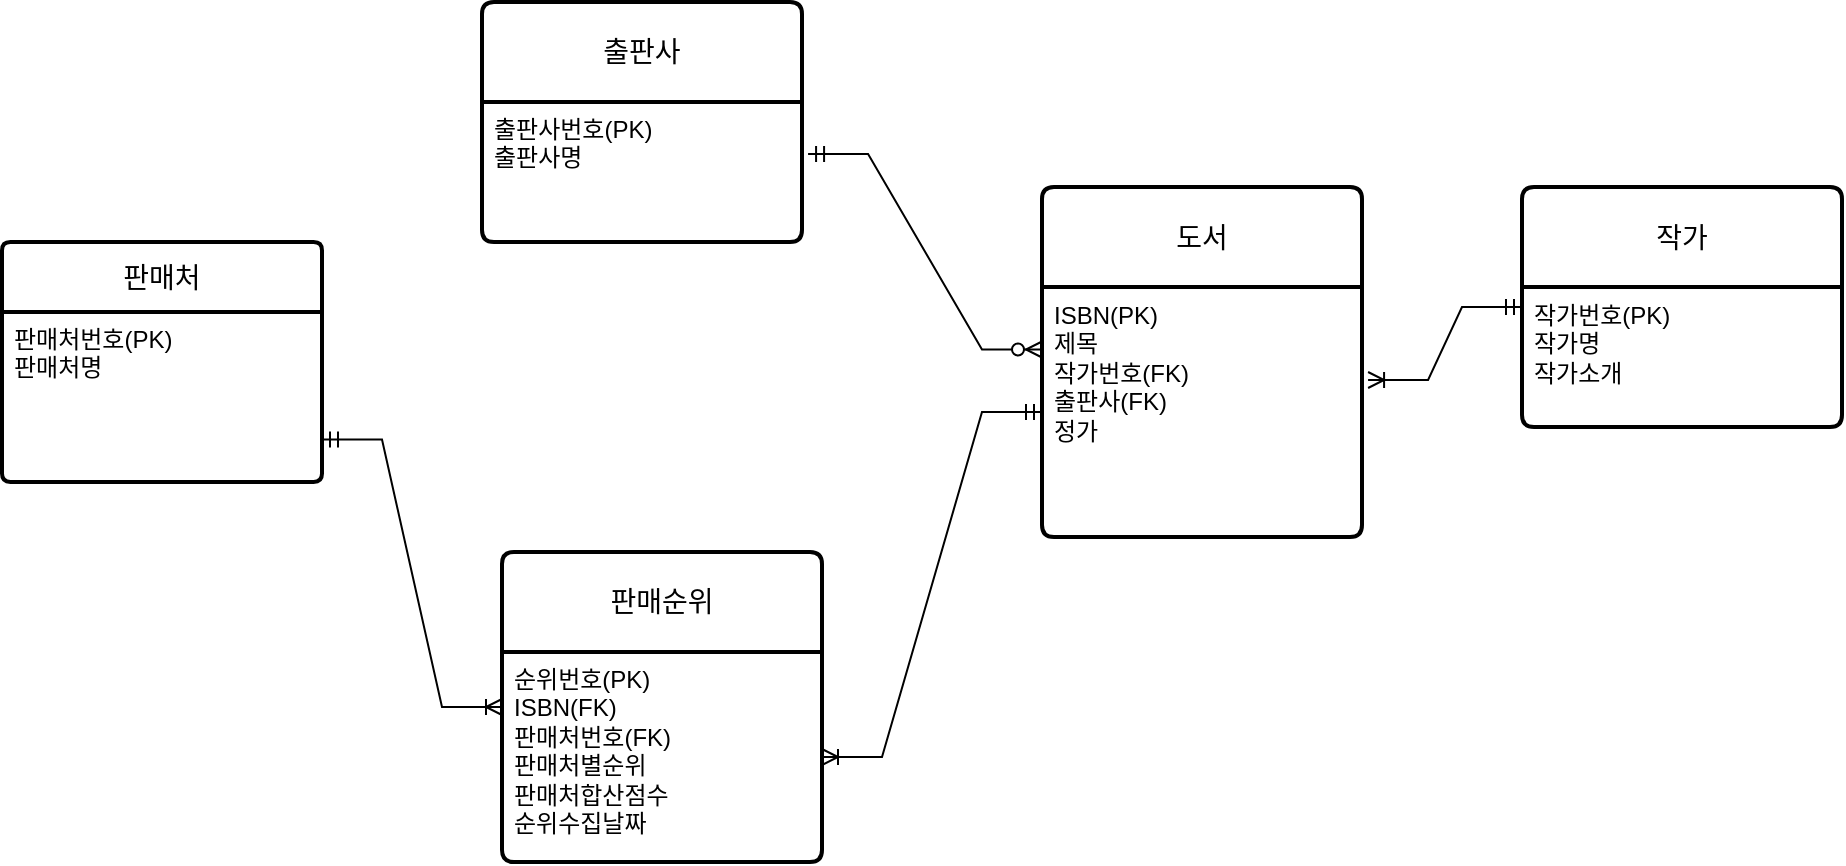 <mxfile version="23.1.7" type="google">
  <diagram name="Page-1" id="2ca16b54-16f6-2749-3443-fa8db7711227">
    <mxGraphModel grid="1" page="1" gridSize="10" guides="1" tooltips="1" connect="1" arrows="1" fold="1" pageScale="1" pageWidth="1100" pageHeight="850" background="none" math="0" shadow="0">
      <root>
        <mxCell id="0" />
        <mxCell id="1" parent="0" />
        <mxCell id="qVjWGEyqw6IPw_FK09M--2" value="판매처" style="swimlane;childLayout=stackLayout;horizontal=1;startSize=35;horizontalStack=0;rounded=1;fontSize=14;fontStyle=0;strokeWidth=2;resizeParent=0;resizeLast=1;shadow=0;dashed=0;align=center;arcSize=4;whiteSpace=wrap;html=1;" vertex="1" parent="1">
          <mxGeometry x="30" y="250" width="160" height="120" as="geometry">
            <mxRectangle x="490" y="135" width="80" height="50" as="alternateBounds" />
          </mxGeometry>
        </mxCell>
        <mxCell id="qVjWGEyqw6IPw_FK09M--3" value="판매처번호(PK)&lt;br&gt;판매처명" style="align=left;strokeColor=none;fillColor=none;spacingLeft=4;fontSize=12;verticalAlign=top;resizable=0;rotatable=0;part=1;html=1;" vertex="1" parent="qVjWGEyqw6IPw_FK09M--2">
          <mxGeometry y="35" width="160" height="85" as="geometry" />
        </mxCell>
        <mxCell id="qVjWGEyqw6IPw_FK09M--8" value="출판사" style="swimlane;childLayout=stackLayout;horizontal=1;startSize=50;horizontalStack=0;rounded=1;fontSize=14;fontStyle=0;strokeWidth=2;resizeParent=0;resizeLast=1;shadow=0;dashed=0;align=center;arcSize=4;whiteSpace=wrap;html=1;" vertex="1" parent="1">
          <mxGeometry x="270" y="130" width="160" height="120" as="geometry" />
        </mxCell>
        <mxCell id="qVjWGEyqw6IPw_FK09M--9" value="출판사번호(PK)&lt;br&gt;출판사명&lt;div&gt;&lt;br/&gt;&lt;/div&gt;" style="align=left;strokeColor=none;fillColor=none;spacingLeft=4;fontSize=12;verticalAlign=top;resizable=0;rotatable=0;part=1;html=1;" vertex="1" parent="qVjWGEyqw6IPw_FK09M--8">
          <mxGeometry y="50" width="160" height="70" as="geometry" />
        </mxCell>
        <mxCell id="qVjWGEyqw6IPw_FK09M--10" value="작가" style="swimlane;childLayout=stackLayout;horizontal=1;startSize=50;horizontalStack=0;rounded=1;fontSize=14;fontStyle=0;strokeWidth=2;resizeParent=0;resizeLast=1;shadow=0;dashed=0;align=center;arcSize=4;whiteSpace=wrap;html=1;" vertex="1" parent="1">
          <mxGeometry x="790" y="222.5" width="160" height="120" as="geometry" />
        </mxCell>
        <mxCell id="qVjWGEyqw6IPw_FK09M--11" value="작가번호(PK)&lt;br&gt;작가명&lt;br&gt;작가소개" style="align=left;strokeColor=none;fillColor=none;spacingLeft=4;fontSize=12;verticalAlign=top;resizable=0;rotatable=0;part=1;html=1;" vertex="1" parent="qVjWGEyqw6IPw_FK09M--10">
          <mxGeometry y="50" width="160" height="70" as="geometry" />
        </mxCell>
        <mxCell id="qVjWGEyqw6IPw_FK09M--12" value="도서" style="swimlane;childLayout=stackLayout;horizontal=1;startSize=50;horizontalStack=0;rounded=1;fontSize=14;fontStyle=0;strokeWidth=2;resizeParent=0;resizeLast=1;shadow=0;dashed=0;align=center;arcSize=4;whiteSpace=wrap;html=1;" vertex="1" parent="1">
          <mxGeometry x="550" y="222.5" width="160" height="175" as="geometry" />
        </mxCell>
        <mxCell id="qVjWGEyqw6IPw_FK09M--13" value="ISBN(PK)&lt;br&gt;제목&lt;br&gt;작가번호(FK)&lt;br&gt;출판사(FK)&lt;br&gt;정가" style="align=left;strokeColor=none;fillColor=none;spacingLeft=4;fontSize=12;verticalAlign=top;resizable=0;rotatable=0;part=1;html=1;" vertex="1" parent="qVjWGEyqw6IPw_FK09M--12">
          <mxGeometry y="50" width="160" height="125" as="geometry" />
        </mxCell>
        <mxCell id="qVjWGEyqw6IPw_FK09M--16" value="" style="edgeStyle=entityRelationEdgeStyle;fontSize=12;html=1;endArrow=ERzeroToMany;startArrow=ERmandOne;rounded=0;exitX=1.019;exitY=0.371;exitDx=0;exitDy=0;exitPerimeter=0;entryX=0;entryY=0.25;entryDx=0;entryDy=0;" edge="1" parent="1" source="qVjWGEyqw6IPw_FK09M--9" target="qVjWGEyqw6IPw_FK09M--13">
          <mxGeometry width="100" height="100" relative="1" as="geometry">
            <mxPoint x="300" y="425" as="sourcePoint" />
            <mxPoint x="400" y="325" as="targetPoint" />
            <Array as="points">
              <mxPoint x="200" y="315" />
            </Array>
          </mxGeometry>
        </mxCell>
        <mxCell id="qVjWGEyqw6IPw_FK09M--21" value="판매순위" style="swimlane;childLayout=stackLayout;horizontal=1;startSize=50;horizontalStack=0;rounded=1;fontSize=14;fontStyle=0;strokeWidth=2;resizeParent=0;resizeLast=1;shadow=0;dashed=0;align=center;arcSize=4;whiteSpace=wrap;html=1;" vertex="1" parent="1">
          <mxGeometry x="280" y="405" width="160" height="155" as="geometry" />
        </mxCell>
        <mxCell id="qVjWGEyqw6IPw_FK09M--22" value="순위번호(PK)&lt;br&gt;ISBN(FK)&lt;br&gt;판매처번호(FK)&lt;br&gt;판매처별순위&lt;br&gt;판매처합산점수&lt;br&gt;순위수집날짜" style="align=left;strokeColor=none;fillColor=none;spacingLeft=4;fontSize=12;verticalAlign=top;resizable=0;rotatable=0;part=1;html=1;" vertex="1" parent="qVjWGEyqw6IPw_FK09M--21">
          <mxGeometry y="50" width="160" height="105" as="geometry" />
        </mxCell>
        <mxCell id="qVjWGEyqw6IPw_FK09M--25" value="" style="edgeStyle=entityRelationEdgeStyle;fontSize=12;html=1;endArrow=ERoneToMany;startArrow=ERmandOne;rounded=0;exitX=0;exitY=0.5;exitDx=0;exitDy=0;" edge="1" parent="1" source="qVjWGEyqw6IPw_FK09M--13" target="qVjWGEyqw6IPw_FK09M--22">
          <mxGeometry width="100" height="100" relative="1" as="geometry">
            <mxPoint x="470" y="495" as="sourcePoint" />
            <mxPoint x="570" y="395" as="targetPoint" />
          </mxGeometry>
        </mxCell>
        <mxCell id="qVjWGEyqw6IPw_FK09M--26" value="" style="edgeStyle=entityRelationEdgeStyle;fontSize=12;html=1;endArrow=ERoneToMany;startArrow=ERmandOne;rounded=0;exitX=1;exitY=0.75;exitDx=0;exitDy=0;entryX=0;entryY=0.5;entryDx=0;entryDy=0;" edge="1" parent="1" source="qVjWGEyqw6IPw_FK09M--3" target="qVjWGEyqw6IPw_FK09M--21">
          <mxGeometry width="100" height="100" relative="1" as="geometry">
            <mxPoint x="110" y="460" as="sourcePoint" />
            <mxPoint x="210" y="360" as="targetPoint" />
          </mxGeometry>
        </mxCell>
        <mxCell id="56uQN6cf4uBjPf37NgVa-1" value="" style="edgeStyle=entityRelationEdgeStyle;fontSize=12;html=1;endArrow=ERoneToMany;startArrow=ERmandOne;rounded=0;exitX=0;exitY=0.5;exitDx=0;exitDy=0;entryX=1.019;entryY=0.372;entryDx=0;entryDy=0;entryPerimeter=0;" edge="1" parent="1" source="qVjWGEyqw6IPw_FK09M--10" target="qVjWGEyqw6IPw_FK09M--13">
          <mxGeometry width="100" height="100" relative="1" as="geometry">
            <mxPoint x="470" y="630" as="sourcePoint" />
            <mxPoint x="570" y="530" as="targetPoint" />
          </mxGeometry>
        </mxCell>
      </root>
    </mxGraphModel>
  </diagram>
</mxfile>
